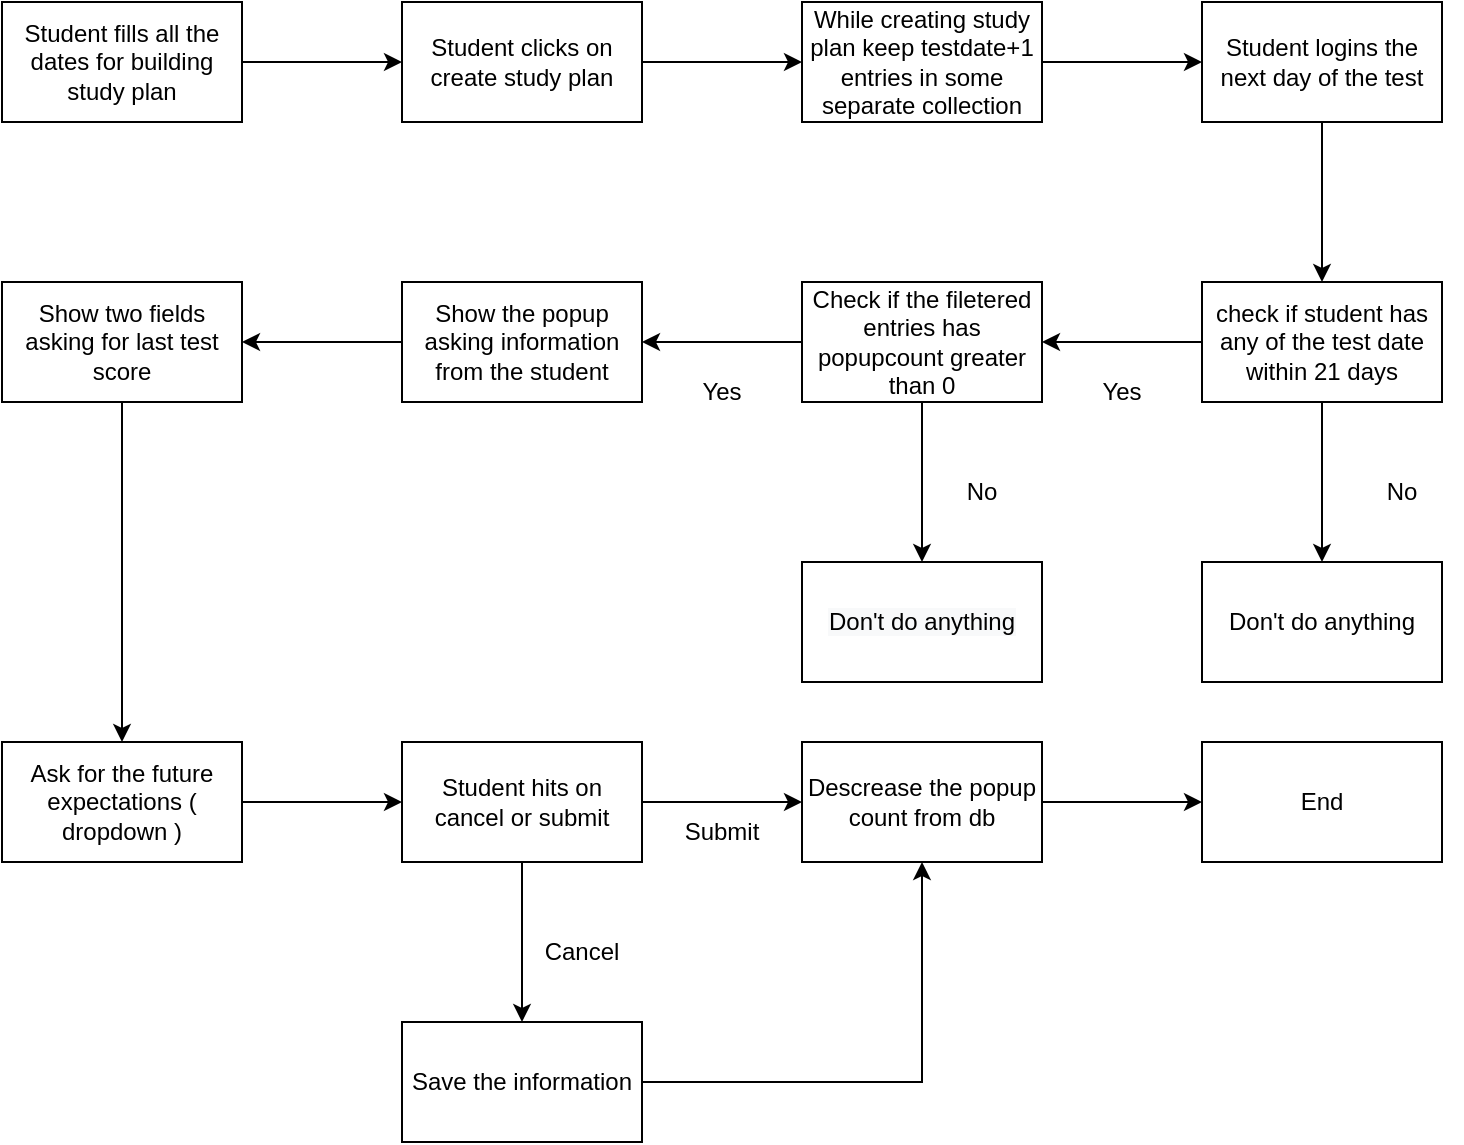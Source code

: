 <mxfile version="16.5.3" type="github">
  <diagram id="rY7nypjyBQNnHECJmD8x" name="Page-1">
    <mxGraphModel dx="1022" dy="468" grid="1" gridSize="10" guides="1" tooltips="1" connect="1" arrows="1" fold="1" page="1" pageScale="1" pageWidth="850" pageHeight="1100" math="0" shadow="0">
      <root>
        <mxCell id="0" />
        <mxCell id="1" parent="0" />
        <mxCell id="QaNSp-T8NadGFMgmojFY-3" value="" style="edgeStyle=orthogonalEdgeStyle;rounded=0;orthogonalLoop=1;jettySize=auto;html=1;" edge="1" parent="1" source="QaNSp-T8NadGFMgmojFY-1" target="QaNSp-T8NadGFMgmojFY-2">
          <mxGeometry relative="1" as="geometry" />
        </mxCell>
        <mxCell id="QaNSp-T8NadGFMgmojFY-1" value="Student fills all the dates for building study plan" style="rounded=0;whiteSpace=wrap;html=1;" vertex="1" parent="1">
          <mxGeometry x="40" y="40" width="120" height="60" as="geometry" />
        </mxCell>
        <mxCell id="QaNSp-T8NadGFMgmojFY-5" value="" style="edgeStyle=orthogonalEdgeStyle;rounded=0;orthogonalLoop=1;jettySize=auto;html=1;" edge="1" parent="1" source="QaNSp-T8NadGFMgmojFY-2" target="QaNSp-T8NadGFMgmojFY-4">
          <mxGeometry relative="1" as="geometry" />
        </mxCell>
        <mxCell id="QaNSp-T8NadGFMgmojFY-2" value="Student clicks on create study plan" style="whiteSpace=wrap;html=1;rounded=0;" vertex="1" parent="1">
          <mxGeometry x="240" y="40" width="120" height="60" as="geometry" />
        </mxCell>
        <mxCell id="QaNSp-T8NadGFMgmojFY-7" value="" style="edgeStyle=orthogonalEdgeStyle;rounded=0;orthogonalLoop=1;jettySize=auto;html=1;" edge="1" parent="1" source="QaNSp-T8NadGFMgmojFY-4" target="QaNSp-T8NadGFMgmojFY-6">
          <mxGeometry relative="1" as="geometry" />
        </mxCell>
        <mxCell id="QaNSp-T8NadGFMgmojFY-4" value="While creating study plan keep testdate+1 entries in some separate collection" style="whiteSpace=wrap;html=1;rounded=0;" vertex="1" parent="1">
          <mxGeometry x="440" y="40" width="120" height="60" as="geometry" />
        </mxCell>
        <mxCell id="QaNSp-T8NadGFMgmojFY-9" value="" style="edgeStyle=orthogonalEdgeStyle;rounded=0;orthogonalLoop=1;jettySize=auto;html=1;" edge="1" parent="1" source="QaNSp-T8NadGFMgmojFY-6" target="QaNSp-T8NadGFMgmojFY-8">
          <mxGeometry relative="1" as="geometry" />
        </mxCell>
        <mxCell id="QaNSp-T8NadGFMgmojFY-6" value="Student logins the next day of the test" style="whiteSpace=wrap;html=1;rounded=0;" vertex="1" parent="1">
          <mxGeometry x="640" y="40" width="120" height="60" as="geometry" />
        </mxCell>
        <mxCell id="QaNSp-T8NadGFMgmojFY-13" value="" style="edgeStyle=orthogonalEdgeStyle;rounded=0;orthogonalLoop=1;jettySize=auto;html=1;" edge="1" parent="1" source="QaNSp-T8NadGFMgmojFY-8" target="QaNSp-T8NadGFMgmojFY-12">
          <mxGeometry relative="1" as="geometry" />
        </mxCell>
        <mxCell id="QaNSp-T8NadGFMgmojFY-16" value="" style="edgeStyle=orthogonalEdgeStyle;rounded=0;orthogonalLoop=1;jettySize=auto;html=1;" edge="1" parent="1" source="QaNSp-T8NadGFMgmojFY-8" target="QaNSp-T8NadGFMgmojFY-15">
          <mxGeometry relative="1" as="geometry" />
        </mxCell>
        <mxCell id="QaNSp-T8NadGFMgmojFY-8" value="check if student has any of the test date within 21 days" style="whiteSpace=wrap;html=1;rounded=0;" vertex="1" parent="1">
          <mxGeometry x="640" y="180" width="120" height="60" as="geometry" />
        </mxCell>
        <mxCell id="QaNSp-T8NadGFMgmojFY-12" value="Don&#39;t do anything" style="whiteSpace=wrap;html=1;rounded=0;" vertex="1" parent="1">
          <mxGeometry x="640" y="320" width="120" height="60" as="geometry" />
        </mxCell>
        <mxCell id="QaNSp-T8NadGFMgmojFY-18" value="" style="edgeStyle=orthogonalEdgeStyle;rounded=0;orthogonalLoop=1;jettySize=auto;html=1;" edge="1" parent="1" source="QaNSp-T8NadGFMgmojFY-15" target="QaNSp-T8NadGFMgmojFY-17">
          <mxGeometry relative="1" as="geometry" />
        </mxCell>
        <mxCell id="QaNSp-T8NadGFMgmojFY-20" value="" style="edgeStyle=orthogonalEdgeStyle;rounded=0;orthogonalLoop=1;jettySize=auto;html=1;" edge="1" parent="1" source="QaNSp-T8NadGFMgmojFY-15" target="QaNSp-T8NadGFMgmojFY-19">
          <mxGeometry relative="1" as="geometry" />
        </mxCell>
        <mxCell id="QaNSp-T8NadGFMgmojFY-15" value="Check if the filetered entries has popupcount greater than 0" style="whiteSpace=wrap;html=1;rounded=0;" vertex="1" parent="1">
          <mxGeometry x="440" y="180" width="120" height="60" as="geometry" />
        </mxCell>
        <mxCell id="QaNSp-T8NadGFMgmojFY-17" value="&#xa;&#xa;&lt;span style=&quot;color: rgb(0, 0, 0); font-family: helvetica; font-size: 12px; font-style: normal; font-weight: 400; letter-spacing: normal; text-align: center; text-indent: 0px; text-transform: none; word-spacing: 0px; background-color: rgb(248, 249, 250); display: inline; float: none;&quot;&gt;Don&#39;t do anything&lt;/span&gt;&#xa;&#xa;" style="whiteSpace=wrap;html=1;rounded=0;" vertex="1" parent="1">
          <mxGeometry x="440" y="320" width="120" height="60" as="geometry" />
        </mxCell>
        <mxCell id="QaNSp-T8NadGFMgmojFY-22" value="" style="edgeStyle=orthogonalEdgeStyle;rounded=0;orthogonalLoop=1;jettySize=auto;html=1;" edge="1" parent="1" source="QaNSp-T8NadGFMgmojFY-19" target="QaNSp-T8NadGFMgmojFY-21">
          <mxGeometry relative="1" as="geometry" />
        </mxCell>
        <mxCell id="QaNSp-T8NadGFMgmojFY-19" value="Show the popup asking information from the student" style="whiteSpace=wrap;html=1;rounded=0;" vertex="1" parent="1">
          <mxGeometry x="240" y="180" width="120" height="60" as="geometry" />
        </mxCell>
        <mxCell id="QaNSp-T8NadGFMgmojFY-24" value="" style="edgeStyle=orthogonalEdgeStyle;rounded=0;orthogonalLoop=1;jettySize=auto;html=1;" edge="1" parent="1" source="QaNSp-T8NadGFMgmojFY-21" target="QaNSp-T8NadGFMgmojFY-23">
          <mxGeometry relative="1" as="geometry" />
        </mxCell>
        <mxCell id="QaNSp-T8NadGFMgmojFY-21" value="Show two fields asking for last test score" style="whiteSpace=wrap;html=1;rounded=0;" vertex="1" parent="1">
          <mxGeometry x="40" y="180" width="120" height="60" as="geometry" />
        </mxCell>
        <mxCell id="QaNSp-T8NadGFMgmojFY-28" value="" style="edgeStyle=orthogonalEdgeStyle;rounded=0;orthogonalLoop=1;jettySize=auto;html=1;" edge="1" parent="1" source="QaNSp-T8NadGFMgmojFY-23">
          <mxGeometry relative="1" as="geometry">
            <mxPoint x="240" y="440" as="targetPoint" />
          </mxGeometry>
        </mxCell>
        <mxCell id="QaNSp-T8NadGFMgmojFY-23" value="Ask for the future expectations ( dropdown )" style="whiteSpace=wrap;html=1;rounded=0;" vertex="1" parent="1">
          <mxGeometry x="40" y="410" width="120" height="60" as="geometry" />
        </mxCell>
        <mxCell id="QaNSp-T8NadGFMgmojFY-30" value="" style="edgeStyle=orthogonalEdgeStyle;rounded=0;orthogonalLoop=1;jettySize=auto;html=1;" edge="1" parent="1" source="QaNSp-T8NadGFMgmojFY-27" target="QaNSp-T8NadGFMgmojFY-29">
          <mxGeometry relative="1" as="geometry" />
        </mxCell>
        <mxCell id="QaNSp-T8NadGFMgmojFY-32" value="" style="edgeStyle=orthogonalEdgeStyle;rounded=0;orthogonalLoop=1;jettySize=auto;html=1;" edge="1" parent="1" source="QaNSp-T8NadGFMgmojFY-27" target="QaNSp-T8NadGFMgmojFY-31">
          <mxGeometry relative="1" as="geometry" />
        </mxCell>
        <mxCell id="QaNSp-T8NadGFMgmojFY-27" value="Student hits on cancel or submit" style="whiteSpace=wrap;html=1;rounded=0;" vertex="1" parent="1">
          <mxGeometry x="240" y="410" width="120" height="60" as="geometry" />
        </mxCell>
        <mxCell id="QaNSp-T8NadGFMgmojFY-34" value="" style="edgeStyle=orthogonalEdgeStyle;rounded=0;orthogonalLoop=1;jettySize=auto;html=1;entryX=0.5;entryY=1;entryDx=0;entryDy=0;" edge="1" parent="1" source="QaNSp-T8NadGFMgmojFY-29" target="QaNSp-T8NadGFMgmojFY-31">
          <mxGeometry relative="1" as="geometry">
            <mxPoint x="440" y="580" as="targetPoint" />
          </mxGeometry>
        </mxCell>
        <mxCell id="QaNSp-T8NadGFMgmojFY-29" value="Save the information" style="whiteSpace=wrap;html=1;rounded=0;" vertex="1" parent="1">
          <mxGeometry x="240" y="550" width="120" height="60" as="geometry" />
        </mxCell>
        <mxCell id="QaNSp-T8NadGFMgmojFY-36" value="" style="edgeStyle=orthogonalEdgeStyle;rounded=0;orthogonalLoop=1;jettySize=auto;html=1;" edge="1" parent="1" source="QaNSp-T8NadGFMgmojFY-31" target="QaNSp-T8NadGFMgmojFY-35">
          <mxGeometry relative="1" as="geometry" />
        </mxCell>
        <mxCell id="QaNSp-T8NadGFMgmojFY-31" value="Descrease the popup count from db" style="whiteSpace=wrap;html=1;rounded=0;" vertex="1" parent="1">
          <mxGeometry x="440" y="410" width="120" height="60" as="geometry" />
        </mxCell>
        <mxCell id="QaNSp-T8NadGFMgmojFY-35" value="End" style="whiteSpace=wrap;html=1;rounded=0;" vertex="1" parent="1">
          <mxGeometry x="640" y="410" width="120" height="60" as="geometry" />
        </mxCell>
        <mxCell id="QaNSp-T8NadGFMgmojFY-37" value="Yes" style="text;html=1;strokeColor=none;fillColor=none;align=center;verticalAlign=middle;whiteSpace=wrap;rounded=0;" vertex="1" parent="1">
          <mxGeometry x="370" y="220" width="60" height="30" as="geometry" />
        </mxCell>
        <mxCell id="QaNSp-T8NadGFMgmojFY-38" value="Yes" style="text;html=1;strokeColor=none;fillColor=none;align=center;verticalAlign=middle;whiteSpace=wrap;rounded=0;" vertex="1" parent="1">
          <mxGeometry x="570" y="220" width="60" height="30" as="geometry" />
        </mxCell>
        <mxCell id="QaNSp-T8NadGFMgmojFY-39" value="No" style="text;html=1;strokeColor=none;fillColor=none;align=center;verticalAlign=middle;whiteSpace=wrap;rounded=0;" vertex="1" parent="1">
          <mxGeometry x="710" y="270" width="60" height="30" as="geometry" />
        </mxCell>
        <mxCell id="QaNSp-T8NadGFMgmojFY-40" value="No" style="text;html=1;strokeColor=none;fillColor=none;align=center;verticalAlign=middle;whiteSpace=wrap;rounded=0;" vertex="1" parent="1">
          <mxGeometry x="500" y="270" width="60" height="30" as="geometry" />
        </mxCell>
        <mxCell id="QaNSp-T8NadGFMgmojFY-41" value="Cancel" style="text;html=1;strokeColor=none;fillColor=none;align=center;verticalAlign=middle;whiteSpace=wrap;rounded=0;" vertex="1" parent="1">
          <mxGeometry x="300" y="500" width="60" height="30" as="geometry" />
        </mxCell>
        <mxCell id="QaNSp-T8NadGFMgmojFY-42" value="Submit" style="text;html=1;strokeColor=none;fillColor=none;align=center;verticalAlign=middle;whiteSpace=wrap;rounded=0;" vertex="1" parent="1">
          <mxGeometry x="370" y="440" width="60" height="30" as="geometry" />
        </mxCell>
      </root>
    </mxGraphModel>
  </diagram>
</mxfile>

